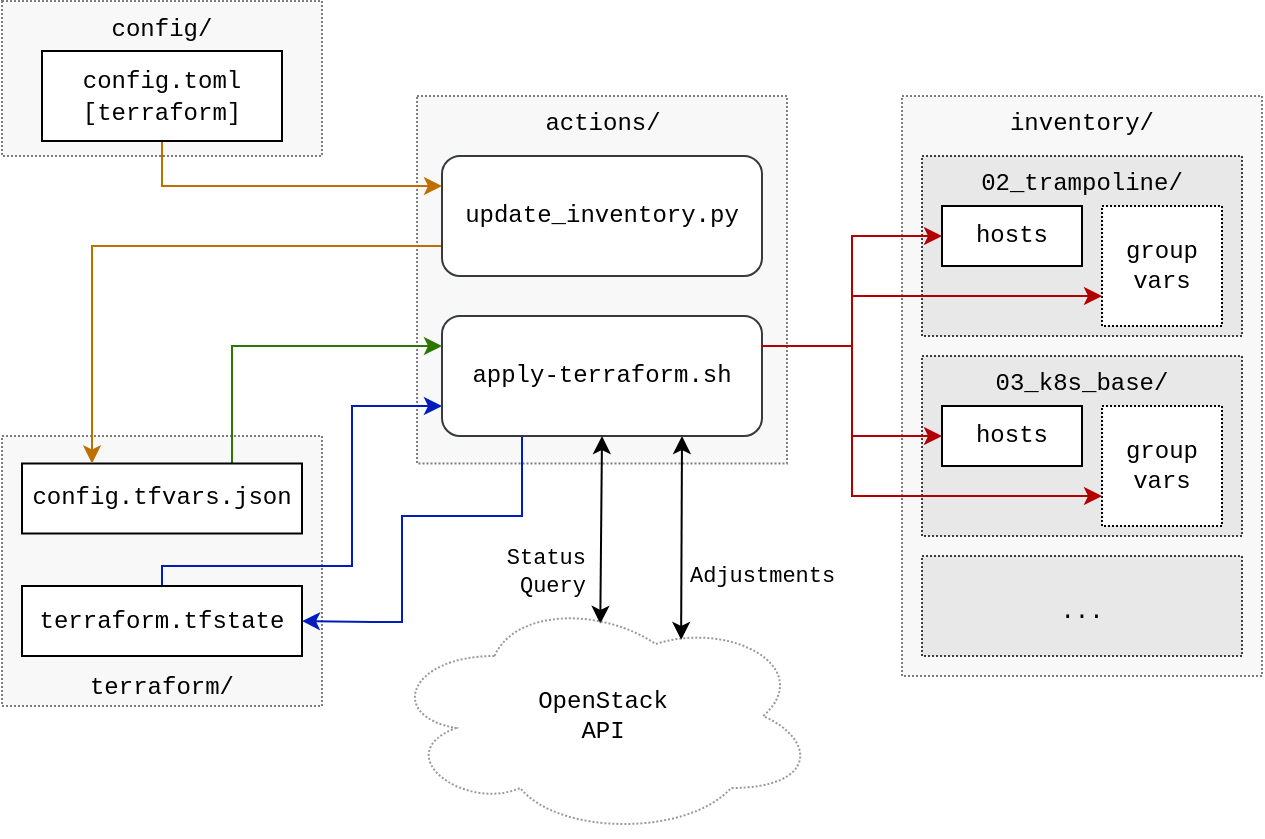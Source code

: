<mxfile>
    <diagram id="nsghofEfvNd2naiT8hpd" name="Page-1">
        <mxGraphModel dx="1021" dy="963" grid="1" gridSize="5" guides="1" tooltips="1" connect="1" arrows="1" fold="1" page="1" pageScale="1" pageWidth="583" pageHeight="827" math="0" shadow="0">
            <root>
                <mxCell id="0"/>
                <mxCell id="1" parent="0"/>
                <mxCell id="28" value="actions/" style="rounded=0;whiteSpace=wrap;html=1;fontFamily=Courier New;verticalAlign=top;dashed=1;dashPattern=1 1;fillColor=#F2F2F2;opacity=50;" parent="1" vertex="1">
                    <mxGeometry x="427.5" y="300" width="185" height="183.75" as="geometry"/>
                </mxCell>
                <mxCell id="27" value="config/" style="rounded=0;whiteSpace=wrap;html=1;fontFamily=Courier New;verticalAlign=top;dashed=1;dashPattern=1 1;fillColor=#F2F2F2;opacity=50;" parent="1" vertex="1">
                    <mxGeometry x="220" y="252.5" width="160" height="77.5" as="geometry"/>
                </mxCell>
                <mxCell id="26" value="terraform/" style="rounded=0;whiteSpace=wrap;html=1;fontFamily=Courier New;verticalAlign=bottom;dashed=1;dashPattern=1 1;fillColor=#F2F2F2;opacity=50;" parent="1" vertex="1">
                    <mxGeometry x="220" y="470" width="160" height="135" as="geometry"/>
                </mxCell>
                <mxCell id="33" style="edgeStyle=none;rounded=0;html=1;exitX=0.5;exitY=1;exitDx=0;exitDy=0;entryX=0;entryY=0.25;entryDx=0;entryDy=0;startArrow=none;startFill=0;fillColor=#f0a30a;strokeColor=#BD7000;" edge="1" parent="1" source="2" target="32">
                    <mxGeometry relative="1" as="geometry">
                        <Array as="points">
                            <mxPoint x="300" y="345"/>
                        </Array>
                    </mxGeometry>
                </mxCell>
                <mxCell id="2" value="&lt;font face=&quot;Courier New&quot;&gt;config.toml&lt;br&gt;[terraform]&lt;br&gt;&lt;/font&gt;" style="rounded=0;whiteSpace=wrap;html=1;" parent="1" vertex="1">
                    <mxGeometry x="240" y="277.5" width="120" height="45" as="geometry"/>
                </mxCell>
                <mxCell id="17" style="edgeStyle=none;rounded=0;html=1;exitX=0.5;exitY=0;exitDx=0;exitDy=0;entryX=0;entryY=0.75;entryDx=0;entryDy=0;fontFamily=Courier New;fillColor=#0050ef;strokeColor=#001DBC;" parent="1" source="3" target="4" edge="1">
                    <mxGeometry relative="1" as="geometry">
                        <Array as="points">
                            <mxPoint x="300" y="535"/>
                            <mxPoint x="395" y="535"/>
                            <mxPoint x="395" y="455"/>
                        </Array>
                    </mxGeometry>
                </mxCell>
                <mxCell id="3" value="terraform.tfstate" style="rounded=0;whiteSpace=wrap;html=1;fontFamily=Courier New;" parent="1" vertex="1">
                    <mxGeometry x="230" y="545" width="140" height="35" as="geometry"/>
                </mxCell>
                <mxCell id="18" style="edgeStyle=none;rounded=0;html=1;exitX=0.25;exitY=1;exitDx=0;exitDy=0;fontFamily=Courier New;entryX=1;entryY=0.5;entryDx=0;entryDy=0;fillColor=#0050ef;strokeColor=#001DBC;" parent="1" source="4" target="3" edge="1">
                    <mxGeometry relative="1" as="geometry">
                        <mxPoint x="435" y="495" as="targetPoint"/>
                        <Array as="points">
                            <mxPoint x="480" y="480"/>
                            <mxPoint x="480" y="510"/>
                            <mxPoint x="420" y="510"/>
                            <mxPoint x="420" y="563"/>
                            <mxPoint x="405" y="563"/>
                        </Array>
                    </mxGeometry>
                </mxCell>
                <mxCell id="23" value="Adjustments" style="edgeStyle=none;rounded=0;html=1;exitX=0.75;exitY=1;exitDx=0;exitDy=0;entryX=0.684;entryY=0.183;entryDx=0;entryDy=0;entryPerimeter=0;fontFamily=Courier New;align=left;spacing=4;labelPosition=right;verticalLabelPosition=middle;verticalAlign=middle;labelBackgroundColor=none;startArrow=classic;startFill=1;" parent="1" source="4" target="15" edge="1">
                    <mxGeometry x="0.373" relative="1" as="geometry">
                        <mxPoint as="offset"/>
                    </mxGeometry>
                </mxCell>
                <mxCell id="4" value="apply-terraform.sh" style="rounded=1;whiteSpace=wrap;html=1;fontFamily=Courier New;strokeColor=#36393d;fillColor=#FFFFFF;" parent="1" vertex="1">
                    <mxGeometry x="440" y="410" width="160" height="60" as="geometry"/>
                </mxCell>
                <mxCell id="5" value="inventory/" style="rounded=0;whiteSpace=wrap;html=1;fontFamily=Courier New;verticalAlign=top;dashed=1;dashPattern=1 1;fillColor=#F2F2F2;opacity=50;" parent="1" vertex="1">
                    <mxGeometry x="670" y="300" width="180" height="290" as="geometry"/>
                </mxCell>
                <mxCell id="6" value="02_trampoline/" style="rounded=0;whiteSpace=wrap;html=1;dashed=1;dashPattern=1 1;fontFamily=Courier New;verticalAlign=top;fillColor=#E3E3E3;opacity=75;" parent="1" vertex="1">
                    <mxGeometry x="680" y="330" width="160" height="90" as="geometry"/>
                </mxCell>
                <mxCell id="7" value="03_k8s_base/" style="rounded=0;whiteSpace=wrap;html=1;dashed=1;dashPattern=1 1;fontFamily=Courier New;verticalAlign=top;fillColor=#E3E3E3;opacity=75;" parent="1" vertex="1">
                    <mxGeometry x="680" y="430" width="160" height="90" as="geometry"/>
                </mxCell>
                <mxCell id="8" value="&lt;br&gt;..." style="rounded=0;whiteSpace=wrap;html=1;dashed=1;dashPattern=1 1;fontFamily=Courier New;verticalAlign=top;fillColor=#E3E3E3;opacity=75;" parent="1" vertex="1">
                    <mxGeometry x="680" y="530" width="160" height="50" as="geometry"/>
                </mxCell>
                <mxCell id="9" value="hosts" style="rounded=0;whiteSpace=wrap;html=1;fontFamily=Courier New;verticalAlign=middle;" parent="1" vertex="1">
                    <mxGeometry x="690" y="355" width="70" height="30" as="geometry"/>
                </mxCell>
                <mxCell id="11" value="hosts" style="rounded=0;whiteSpace=wrap;html=1;fontFamily=Courier New;verticalAlign=middle;" parent="1" vertex="1">
                    <mxGeometry x="690" y="455" width="70" height="30" as="geometry"/>
                </mxCell>
                <mxCell id="12" value="group&lt;br&gt;vars" style="rounded=0;whiteSpace=wrap;html=1;fontFamily=Courier New;verticalAlign=middle;dashed=1;dashPattern=1 1;" parent="1" vertex="1">
                    <mxGeometry x="770" y="455" width="60" height="60" as="geometry"/>
                </mxCell>
                <mxCell id="13" value="group&lt;br&gt;vars" style="rounded=0;whiteSpace=wrap;html=1;fontFamily=Courier New;verticalAlign=middle;dashed=1;dashPattern=1 1;" parent="1" vertex="1">
                    <mxGeometry x="770" y="355" width="60" height="60" as="geometry"/>
                </mxCell>
                <mxCell id="24" value="Status&lt;br&gt;Query" style="edgeStyle=none;rounded=0;html=1;exitX=0.496;exitY=0.116;exitDx=0;exitDy=0;exitPerimeter=0;entryX=0.5;entryY=1;entryDx=0;entryDy=0;fontFamily=Courier New;labelBackgroundColor=none;align=right;labelPosition=left;verticalLabelPosition=middle;verticalAlign=middle;spacing=8;startArrow=classic;startFill=1;" parent="1" source="15" target="4" edge="1">
                    <mxGeometry x="-0.443" relative="1" as="geometry">
                        <mxPoint as="offset"/>
                    </mxGeometry>
                </mxCell>
                <mxCell id="15" value="OpenStack&lt;br&gt;API" style="ellipse;shape=cloud;whiteSpace=wrap;html=1;dashed=1;dashPattern=1 1;fontFamily=Courier New;verticalAlign=middle;opacity=40;fillColor=#FFFFFF;" parent="1" vertex="1">
                    <mxGeometry x="412.5" y="550" width="215" height="120" as="geometry"/>
                </mxCell>
                <mxCell id="19" style="edgeStyle=none;rounded=0;html=1;exitX=1;exitY=0.25;exitDx=0;exitDy=0;entryX=0;entryY=0.5;entryDx=0;entryDy=0;fontFamily=Courier New;fillColor=#e51400;strokeColor=#B20000;" parent="1" source="4" target="9" edge="1">
                    <mxGeometry relative="1" as="geometry">
                        <Array as="points">
                            <mxPoint x="645" y="425"/>
                            <mxPoint x="645" y="370"/>
                        </Array>
                    </mxGeometry>
                </mxCell>
                <mxCell id="20" style="edgeStyle=none;rounded=0;html=1;exitX=1;exitY=0.25;exitDx=0;exitDy=0;entryX=0;entryY=0.75;entryDx=0;entryDy=0;fontFamily=Courier New;fillColor=#e51400;strokeColor=#B20000;" parent="1" source="4" target="13" edge="1">
                    <mxGeometry relative="1" as="geometry">
                        <Array as="points">
                            <mxPoint x="645" y="425"/>
                            <mxPoint x="645" y="400"/>
                        </Array>
                    </mxGeometry>
                </mxCell>
                <mxCell id="21" style="edgeStyle=none;rounded=0;html=1;exitX=1;exitY=0.25;exitDx=0;exitDy=0;entryX=0;entryY=0.5;entryDx=0;entryDy=0;fontFamily=Courier New;fillColor=#e51400;strokeColor=#B20000;" parent="1" source="4" target="11" edge="1">
                    <mxGeometry relative="1" as="geometry">
                        <Array as="points">
                            <mxPoint x="645" y="425"/>
                            <mxPoint x="645" y="470"/>
                        </Array>
                    </mxGeometry>
                </mxCell>
                <mxCell id="22" style="edgeStyle=none;rounded=0;html=1;exitX=1;exitY=0.25;exitDx=0;exitDy=0;entryX=0;entryY=0.75;entryDx=0;entryDy=0;fontFamily=Courier New;fillColor=#e51400;strokeColor=#B20000;" parent="1" source="4" target="12" edge="1">
                    <mxGeometry relative="1" as="geometry">
                        <Array as="points">
                            <mxPoint x="645" y="425"/>
                            <mxPoint x="645" y="500"/>
                        </Array>
                    </mxGeometry>
                </mxCell>
                <mxCell id="31" style="edgeStyle=none;html=1;exitX=0.75;exitY=0;exitDx=0;exitDy=0;entryX=0;entryY=0.25;entryDx=0;entryDy=0;rounded=0;fillColor=#60a917;strokeColor=#2D7600;startArrow=none;startFill=0;" edge="1" parent="1" source="30" target="4">
                    <mxGeometry relative="1" as="geometry">
                        <Array as="points">
                            <mxPoint x="335" y="425"/>
                        </Array>
                    </mxGeometry>
                </mxCell>
                <mxCell id="30" value="config.tfvars.json" style="rounded=0;whiteSpace=wrap;html=1;fontFamily=Courier New;" vertex="1" parent="1">
                    <mxGeometry x="230" y="483.75" width="140" height="35" as="geometry"/>
                </mxCell>
                <mxCell id="34" style="edgeStyle=none;rounded=0;html=1;exitX=0;exitY=0.75;exitDx=0;exitDy=0;entryX=0.25;entryY=0;entryDx=0;entryDy=0;startArrow=none;startFill=0;fillColor=#f0a30a;strokeColor=#BD7000;" edge="1" parent="1" source="32" target="30">
                    <mxGeometry relative="1" as="geometry">
                        <Array as="points">
                            <mxPoint x="265" y="375"/>
                        </Array>
                    </mxGeometry>
                </mxCell>
                <mxCell id="32" value="update_inventory.py" style="rounded=1;whiteSpace=wrap;html=1;fontFamily=Courier New;strokeColor=#36393d;fillColor=#FFFFFF;" vertex="1" parent="1">
                    <mxGeometry x="440" y="330" width="160" height="60" as="geometry"/>
                </mxCell>
            </root>
        </mxGraphModel>
    </diagram>
</mxfile>
